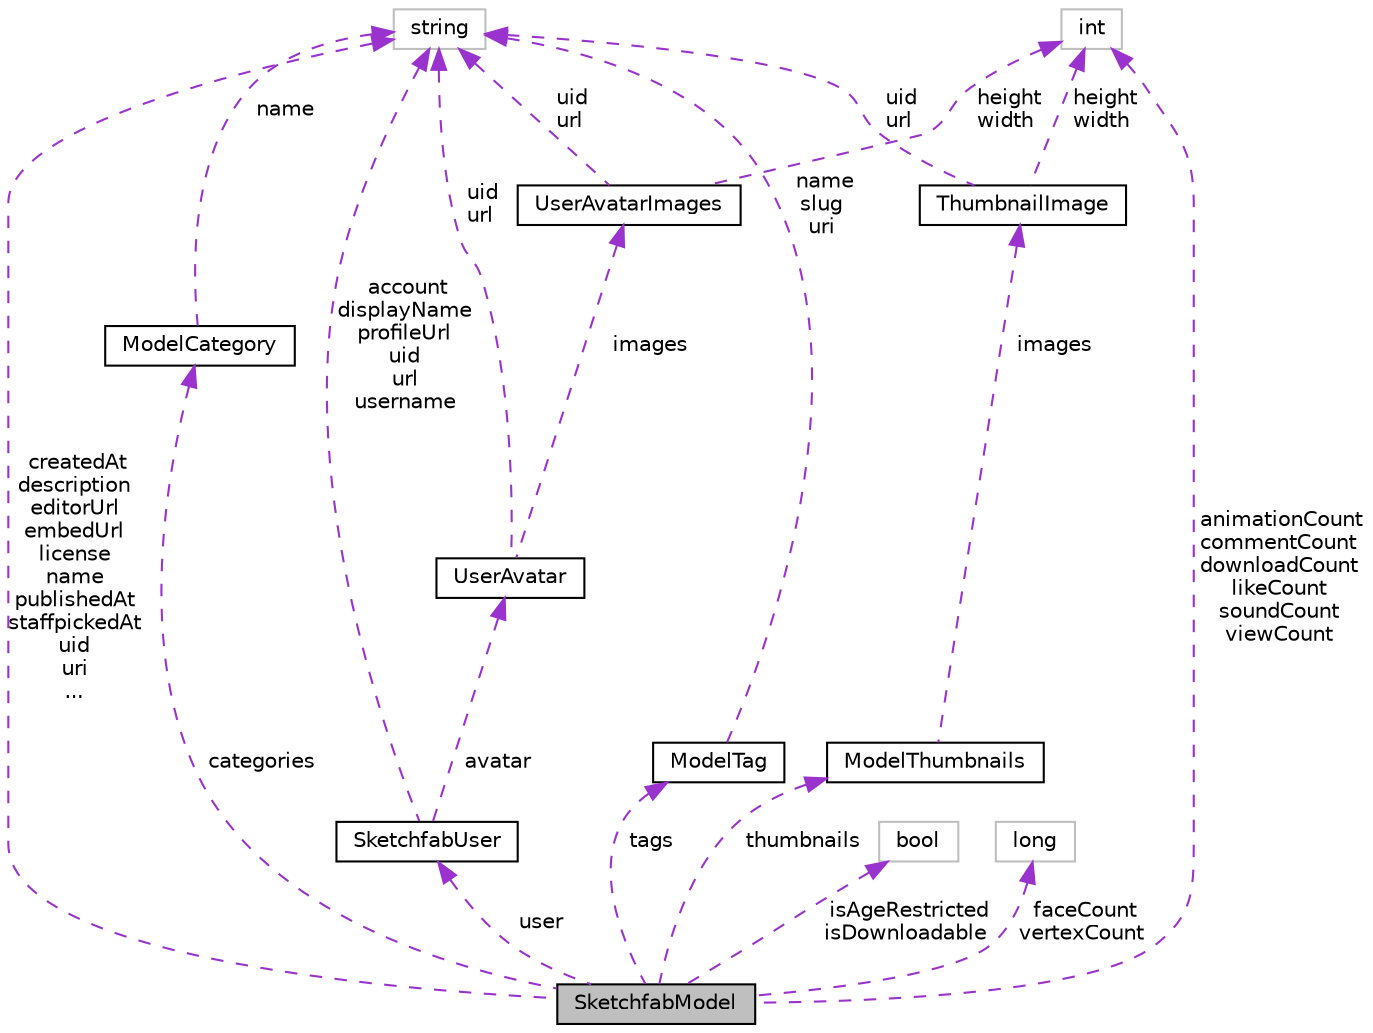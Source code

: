 digraph "SketchfabModel"
{
 // INTERACTIVE_SVG=YES
 // LATEX_PDF_SIZE
  edge [fontname="Helvetica",fontsize="10",labelfontname="Helvetica",labelfontsize="10"];
  node [fontname="Helvetica",fontsize="10",shape=record];
  Node1 [label="SketchfabModel",height=0.2,width=0.4,color="black", fillcolor="grey75", style="filled", fontcolor="black",tooltip=" "];
  Node2 -> Node1 [dir="back",color="darkorchid3",fontsize="10",style="dashed",label=" user" ,fontname="Helvetica"];
  Node2 [label="SketchfabUser",height=0.2,width=0.4,color="black", fillcolor="white", style="filled",URL="$class_sketchfab_user.html",tooltip=" "];
  Node3 -> Node2 [dir="back",color="darkorchid3",fontsize="10",style="dashed",label=" account\ndisplayName\nprofileUrl\nuid\nurl\nusername" ,fontname="Helvetica"];
  Node3 [label="string",height=0.2,width=0.4,color="grey75", fillcolor="white", style="filled",tooltip=" "];
  Node4 -> Node2 [dir="back",color="darkorchid3",fontsize="10",style="dashed",label=" avatar" ,fontname="Helvetica"];
  Node4 [label="UserAvatar",height=0.2,width=0.4,color="black", fillcolor="white", style="filled",URL="$class_user_avatar.html",tooltip=" "];
  Node3 -> Node4 [dir="back",color="darkorchid3",fontsize="10",style="dashed",label=" uid\nurl" ,fontname="Helvetica"];
  Node5 -> Node4 [dir="back",color="darkorchid3",fontsize="10",style="dashed",label=" images" ,fontname="Helvetica"];
  Node5 [label="UserAvatarImages",height=0.2,width=0.4,color="black", fillcolor="white", style="filled",URL="$class_user_avatar_images.html",tooltip=" "];
  Node3 -> Node5 [dir="back",color="darkorchid3",fontsize="10",style="dashed",label=" uid\nurl" ,fontname="Helvetica"];
  Node6 -> Node5 [dir="back",color="darkorchid3",fontsize="10",style="dashed",label=" height\nwidth" ,fontname="Helvetica"];
  Node6 [label="int",height=0.2,width=0.4,color="grey75", fillcolor="white", style="filled",tooltip=" "];
  Node3 -> Node1 [dir="back",color="darkorchid3",fontsize="10",style="dashed",label=" createdAt\ndescription\neditorUrl\nembedUrl\nlicense\nname\npublishedAt\nstaffpickedAt\nuid\nuri\n..." ,fontname="Helvetica"];
  Node7 -> Node1 [dir="back",color="darkorchid3",fontsize="10",style="dashed",label=" categories" ,fontname="Helvetica"];
  Node7 [label="ModelCategory",height=0.2,width=0.4,color="black", fillcolor="white", style="filled",URL="$class_model_category.html",tooltip=" "];
  Node3 -> Node7 [dir="back",color="darkorchid3",fontsize="10",style="dashed",label=" name" ,fontname="Helvetica"];
  Node8 -> Node1 [dir="back",color="darkorchid3",fontsize="10",style="dashed",label=" tags" ,fontname="Helvetica"];
  Node8 [label="ModelTag",height=0.2,width=0.4,color="black", fillcolor="white", style="filled",URL="$class_model_tag.html",tooltip=" "];
  Node3 -> Node8 [dir="back",color="darkorchid3",fontsize="10",style="dashed",label=" name\nslug\nuri" ,fontname="Helvetica"];
  Node6 -> Node1 [dir="back",color="darkorchid3",fontsize="10",style="dashed",label=" animationCount\ncommentCount\ndownloadCount\nlikeCount\nsoundCount\nviewCount" ,fontname="Helvetica"];
  Node9 -> Node1 [dir="back",color="darkorchid3",fontsize="10",style="dashed",label=" isAgeRestricted\nisDownloadable" ,fontname="Helvetica"];
  Node9 [label="bool",height=0.2,width=0.4,color="grey75", fillcolor="white", style="filled",tooltip=" "];
  Node10 -> Node1 [dir="back",color="darkorchid3",fontsize="10",style="dashed",label=" faceCount\nvertexCount" ,fontname="Helvetica"];
  Node10 [label="long",height=0.2,width=0.4,color="grey75", fillcolor="white", style="filled",tooltip=" "];
  Node11 -> Node1 [dir="back",color="darkorchid3",fontsize="10",style="dashed",label=" thumbnails" ,fontname="Helvetica"];
  Node11 [label="ModelThumbnails",height=0.2,width=0.4,color="black", fillcolor="white", style="filled",URL="$class_model_thumbnails.html",tooltip=" "];
  Node12 -> Node11 [dir="back",color="darkorchid3",fontsize="10",style="dashed",label=" images" ,fontname="Helvetica"];
  Node12 [label="ThumbnailImage",height=0.2,width=0.4,color="black", fillcolor="white", style="filled",URL="$class_thumbnail_image.html",tooltip=" "];
  Node3 -> Node12 [dir="back",color="darkorchid3",fontsize="10",style="dashed",label=" uid\nurl" ,fontname="Helvetica"];
  Node6 -> Node12 [dir="back",color="darkorchid3",fontsize="10",style="dashed",label=" height\nwidth" ,fontname="Helvetica"];
}
